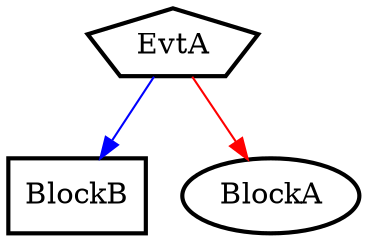 digraph "remove4-2" {
  node [cpu=1 pattern=A tperiod=100000000 toffs=0 fid=1 gid=5 sid=2 bpid=8 style=filled color=black fillcolor=white penwidth=2]
  EvtA [type=switch shape=pentagon]
  BlockB [type=block shape=rectangle]
  edge [type=defdst color=red]
  EvtA -> BlockA
  EvtA -> BlockB [type=target color=blue]
}
